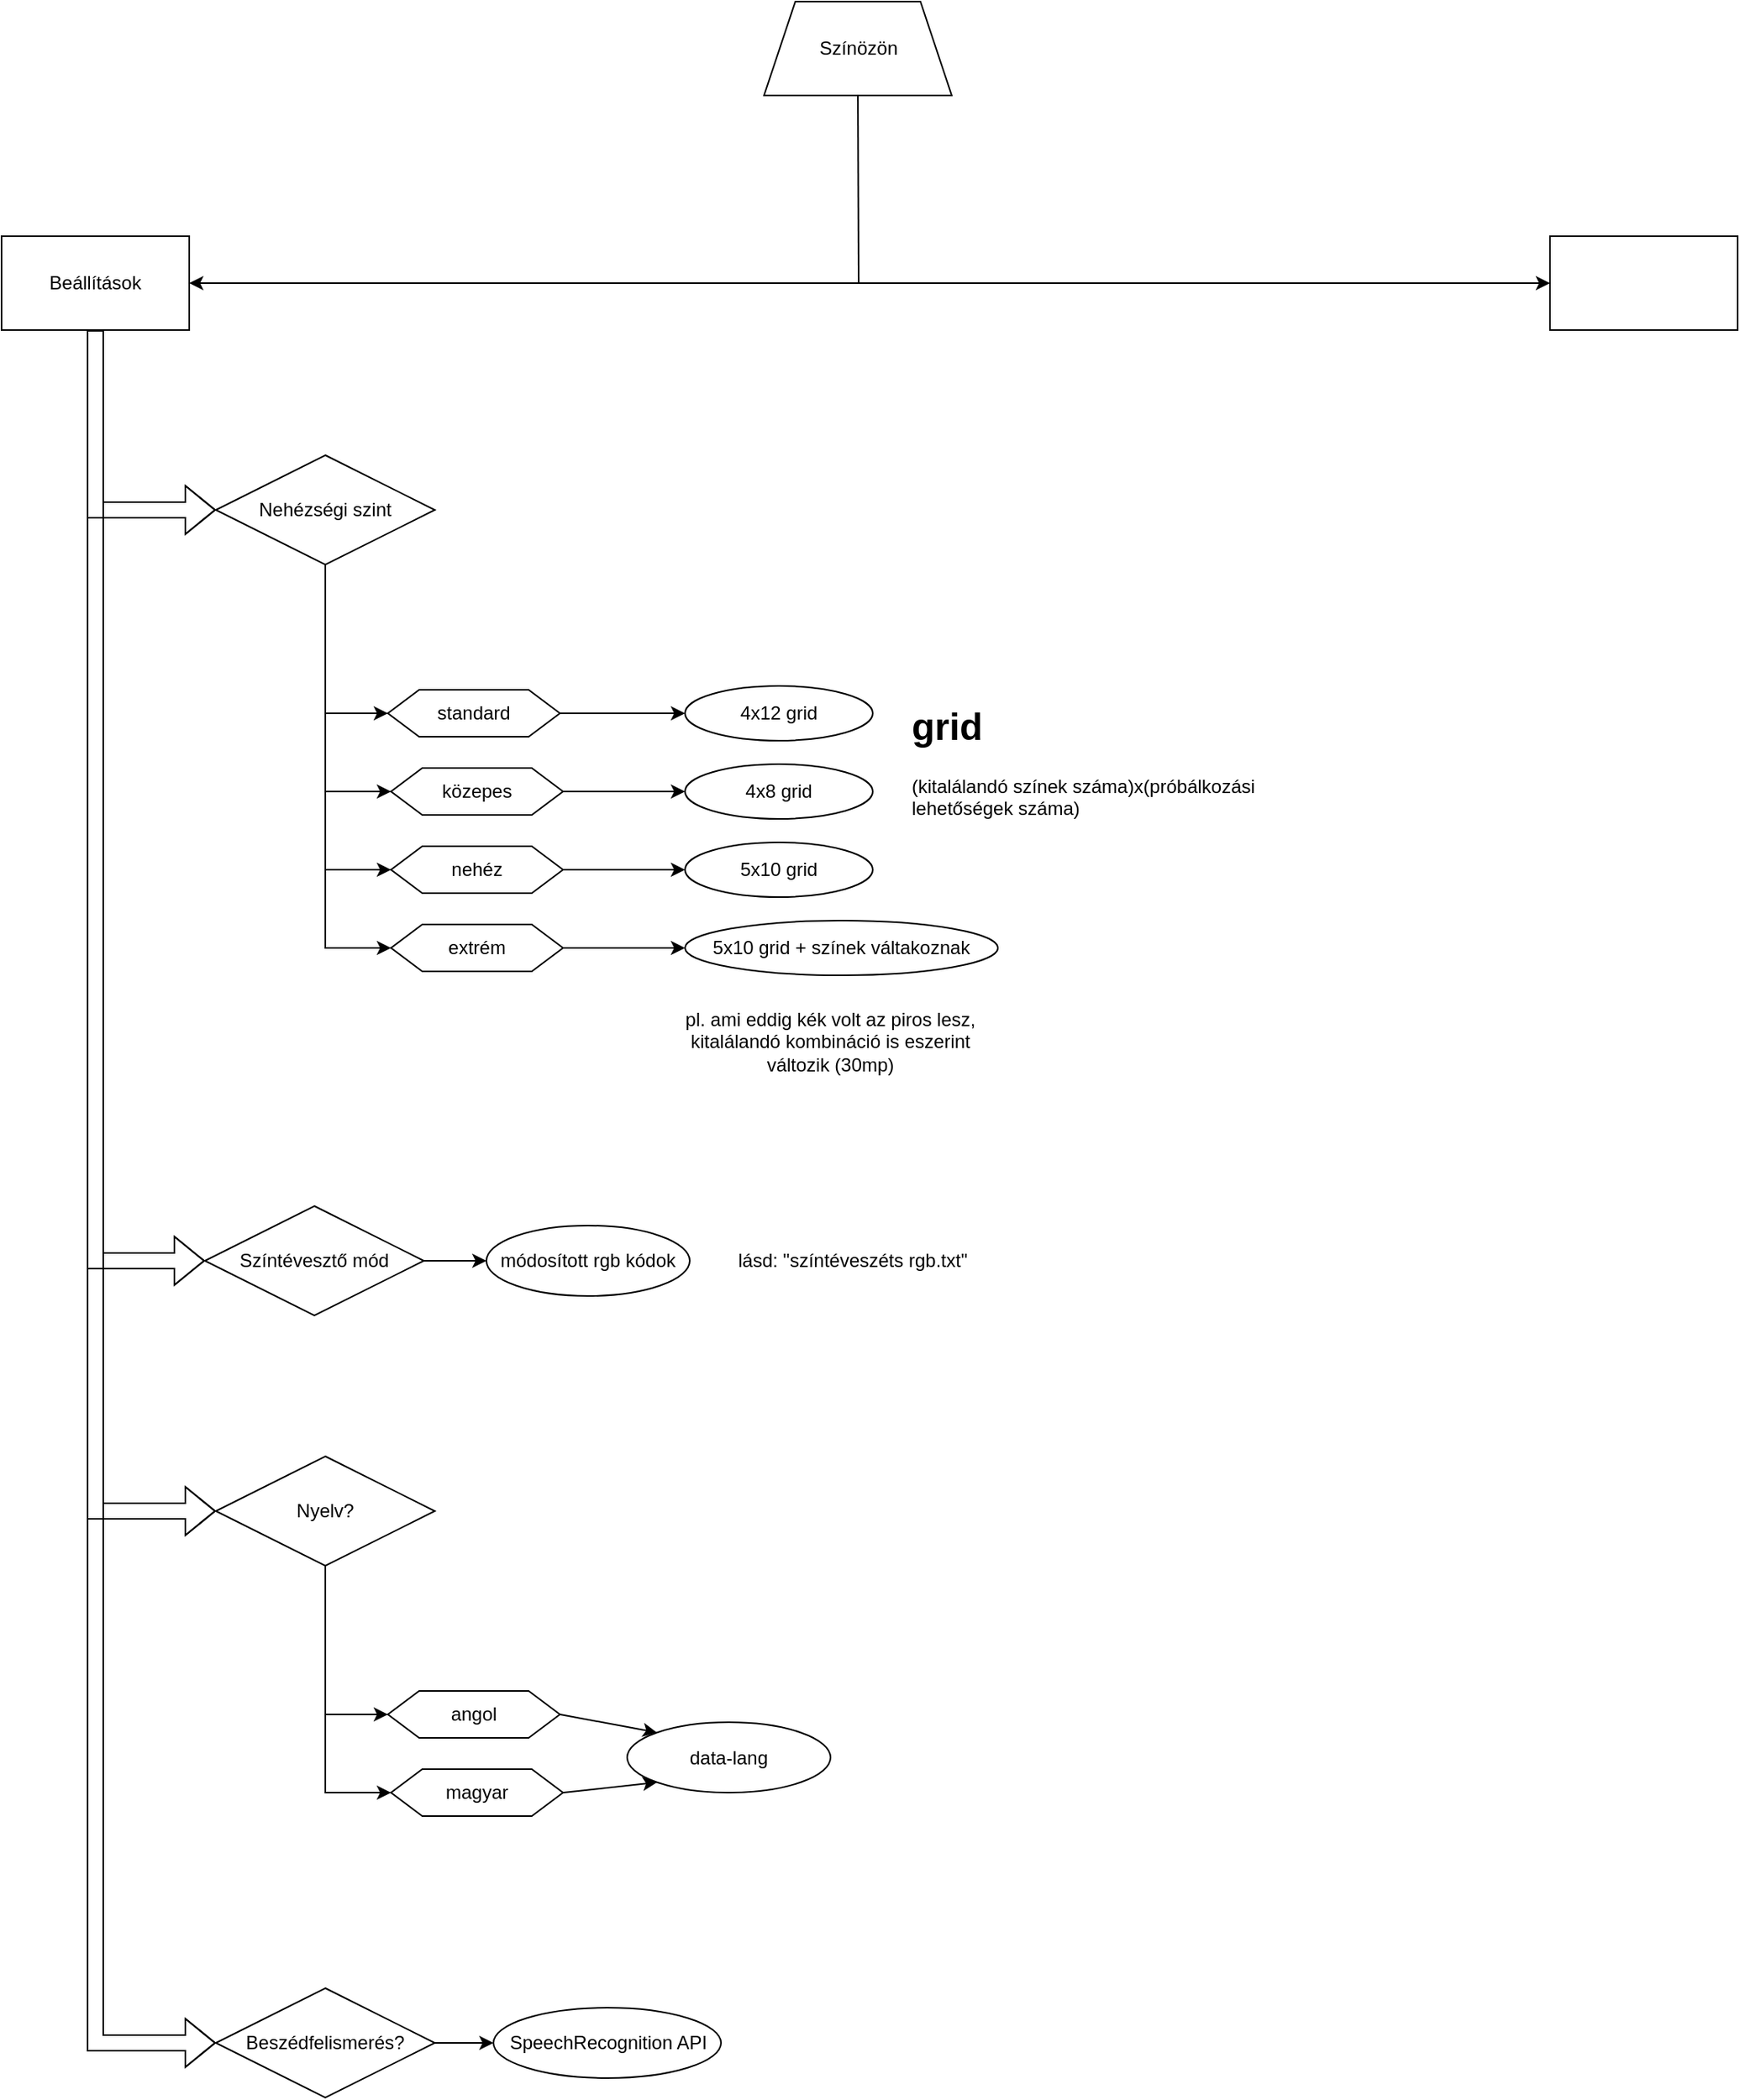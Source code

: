 <mxfile version="24.8.9">
  <diagram id="C5RBs43oDa-KdzZeNtuy" name="Page-1">
    <mxGraphModel dx="2368" dy="861" grid="1" gridSize="10" guides="1" tooltips="1" connect="1" arrows="1" fold="1" page="1" pageScale="1" pageWidth="827" pageHeight="1169" math="0" shadow="0">
      <root>
        <mxCell id="WIyWlLk6GJQsqaUBKTNV-0" />
        <mxCell id="WIyWlLk6GJQsqaUBKTNV-1" parent="WIyWlLk6GJQsqaUBKTNV-0" />
        <mxCell id="AWrgmrOuO5pUWe4rCcrW-7" value="Beállítások" style="rounded=0;whiteSpace=wrap;html=1;" vertex="1" parent="WIyWlLk6GJQsqaUBKTNV-1">
          <mxGeometry x="-750" y="230" width="120" height="60" as="geometry" />
        </mxCell>
        <mxCell id="AWrgmrOuO5pUWe4rCcrW-8" value="" style="rounded=0;whiteSpace=wrap;html=1;" vertex="1" parent="WIyWlLk6GJQsqaUBKTNV-1">
          <mxGeometry x="240" y="230" width="120" height="60" as="geometry" />
        </mxCell>
        <mxCell id="AWrgmrOuO5pUWe4rCcrW-11" value="" style="endArrow=classic;startArrow=classic;html=1;rounded=0;entryX=0;entryY=0.5;entryDx=0;entryDy=0;exitX=1;exitY=0.5;exitDx=0;exitDy=0;" edge="1" parent="WIyWlLk6GJQsqaUBKTNV-1" source="AWrgmrOuO5pUWe4rCcrW-7" target="AWrgmrOuO5pUWe4rCcrW-8">
          <mxGeometry width="50" height="50" relative="1" as="geometry">
            <mxPoint x="-590" y="285" as="sourcePoint" />
            <mxPoint x="-540" y="235" as="targetPoint" />
            <Array as="points">
              <mxPoint x="-200" y="260" />
            </Array>
          </mxGeometry>
        </mxCell>
        <mxCell id="AWrgmrOuO5pUWe4rCcrW-12" value="Nehézségi szint" style="rhombus;whiteSpace=wrap;html=1;" vertex="1" parent="WIyWlLk6GJQsqaUBKTNV-1">
          <mxGeometry x="-613" y="370" width="140" height="70" as="geometry" />
        </mxCell>
        <mxCell id="AWrgmrOuO5pUWe4rCcrW-15" value="Színtévesztő mód" style="rhombus;whiteSpace=wrap;html=1;" vertex="1" parent="WIyWlLk6GJQsqaUBKTNV-1">
          <mxGeometry x="-620" y="850" width="140" height="70" as="geometry" />
        </mxCell>
        <mxCell id="AWrgmrOuO5pUWe4rCcrW-17" value="" style="endArrow=classic;html=1;rounded=0;exitX=1;exitY=0.5;exitDx=0;exitDy=0;entryX=0;entryY=0.5;entryDx=0;entryDy=0;" edge="1" parent="WIyWlLk6GJQsqaUBKTNV-1" source="AWrgmrOuO5pUWe4rCcrW-15" target="AWrgmrOuO5pUWe4rCcrW-19">
          <mxGeometry width="50" height="50" relative="1" as="geometry">
            <mxPoint x="-440" y="890" as="sourcePoint" />
            <mxPoint x="-420" y="885" as="targetPoint" />
          </mxGeometry>
        </mxCell>
        <mxCell id="AWrgmrOuO5pUWe4rCcrW-18" value="Színözön" style="shape=trapezoid;perimeter=trapezoidPerimeter;whiteSpace=wrap;html=1;fixedSize=1;" vertex="1" parent="WIyWlLk6GJQsqaUBKTNV-1">
          <mxGeometry x="-262.5" y="80" width="120" height="60" as="geometry" />
        </mxCell>
        <mxCell id="AWrgmrOuO5pUWe4rCcrW-19" value="módosított rgb kódok" style="ellipse;whiteSpace=wrap;html=1;" vertex="1" parent="WIyWlLk6GJQsqaUBKTNV-1">
          <mxGeometry x="-440" y="862.5" width="130" height="45" as="geometry" />
        </mxCell>
        <mxCell id="AWrgmrOuO5pUWe4rCcrW-23" value="lásd: &quot;színtéveszéts rgb.txt&quot;" style="text;strokeColor=none;fillColor=none;align=left;verticalAlign=middle;spacingLeft=4;spacingRight=4;overflow=hidden;points=[[0,0.5],[1,0.5]];portConstraint=eastwest;rotatable=0;whiteSpace=wrap;html=1;" vertex="1" parent="WIyWlLk6GJQsqaUBKTNV-1">
          <mxGeometry x="-285" y="870" width="165" height="30" as="geometry" />
        </mxCell>
        <mxCell id="AWrgmrOuO5pUWe4rCcrW-24" value="data-lang" style="ellipse;whiteSpace=wrap;html=1;" vertex="1" parent="WIyWlLk6GJQsqaUBKTNV-1">
          <mxGeometry x="-350" y="1180" width="130" height="45" as="geometry" />
        </mxCell>
        <mxCell id="AWrgmrOuO5pUWe4rCcrW-28" value="standard" style="shape=hexagon;perimeter=hexagonPerimeter2;whiteSpace=wrap;html=1;fixedSize=1;" vertex="1" parent="WIyWlLk6GJQsqaUBKTNV-1">
          <mxGeometry x="-503" y="520" width="110" height="30" as="geometry" />
        </mxCell>
        <mxCell id="AWrgmrOuO5pUWe4rCcrW-29" value="közepes" style="shape=hexagon;perimeter=hexagonPerimeter2;whiteSpace=wrap;html=1;fixedSize=1;" vertex="1" parent="WIyWlLk6GJQsqaUBKTNV-1">
          <mxGeometry x="-501" y="570" width="110" height="30" as="geometry" />
        </mxCell>
        <mxCell id="AWrgmrOuO5pUWe4rCcrW-30" value="nehéz" style="shape=hexagon;perimeter=hexagonPerimeter2;whiteSpace=wrap;html=1;fixedSize=1;" vertex="1" parent="WIyWlLk6GJQsqaUBKTNV-1">
          <mxGeometry x="-501" y="620" width="110" height="30" as="geometry" />
        </mxCell>
        <mxCell id="AWrgmrOuO5pUWe4rCcrW-32" value="extrém" style="shape=hexagon;perimeter=hexagonPerimeter2;whiteSpace=wrap;html=1;fixedSize=1;" vertex="1" parent="WIyWlLk6GJQsqaUBKTNV-1">
          <mxGeometry x="-501" y="670" width="110" height="30" as="geometry" />
        </mxCell>
        <mxCell id="AWrgmrOuO5pUWe4rCcrW-33" value="" style="endArrow=classic;html=1;rounded=0;entryX=0;entryY=0.5;entryDx=0;entryDy=0;" edge="1" parent="WIyWlLk6GJQsqaUBKTNV-1" target="AWrgmrOuO5pUWe4rCcrW-28">
          <mxGeometry width="50" height="50" relative="1" as="geometry">
            <mxPoint x="-543" y="440" as="sourcePoint" />
            <mxPoint x="-488" y="490" as="targetPoint" />
            <Array as="points">
              <mxPoint x="-543" y="535" />
            </Array>
          </mxGeometry>
        </mxCell>
        <mxCell id="AWrgmrOuO5pUWe4rCcrW-35" value="" style="endArrow=classic;html=1;rounded=0;entryX=0;entryY=0.5;entryDx=0;entryDy=0;" edge="1" parent="WIyWlLk6GJQsqaUBKTNV-1" target="AWrgmrOuO5pUWe4rCcrW-29">
          <mxGeometry width="50" height="50" relative="1" as="geometry">
            <mxPoint x="-543" y="440" as="sourcePoint" />
            <mxPoint x="-421" y="510" as="targetPoint" />
            <Array as="points">
              <mxPoint x="-543" y="585" />
            </Array>
          </mxGeometry>
        </mxCell>
        <mxCell id="AWrgmrOuO5pUWe4rCcrW-36" value="" style="endArrow=classic;html=1;rounded=0;exitX=0.5;exitY=1;exitDx=0;exitDy=0;entryX=0;entryY=0.5;entryDx=0;entryDy=0;" edge="1" parent="WIyWlLk6GJQsqaUBKTNV-1" source="AWrgmrOuO5pUWe4rCcrW-12" target="AWrgmrOuO5pUWe4rCcrW-30">
          <mxGeometry width="50" height="50" relative="1" as="geometry">
            <mxPoint x="-473" y="445" as="sourcePoint" />
            <mxPoint x="-435.5" y="530" as="targetPoint" />
            <Array as="points">
              <mxPoint x="-543" y="635" />
            </Array>
          </mxGeometry>
        </mxCell>
        <mxCell id="AWrgmrOuO5pUWe4rCcrW-37" value="" style="endArrow=classic;html=1;rounded=0;exitX=0.5;exitY=1;exitDx=0;exitDy=0;entryX=0;entryY=0.5;entryDx=0;entryDy=0;" edge="1" parent="WIyWlLk6GJQsqaUBKTNV-1" source="AWrgmrOuO5pUWe4rCcrW-12" target="AWrgmrOuO5pUWe4rCcrW-32">
          <mxGeometry width="50" height="50" relative="1" as="geometry">
            <mxPoint x="-473" y="445" as="sourcePoint" />
            <mxPoint x="-461" y="590" as="targetPoint" />
            <Array as="points">
              <mxPoint x="-543" y="685" />
            </Array>
          </mxGeometry>
        </mxCell>
        <mxCell id="AWrgmrOuO5pUWe4rCcrW-38" value="" style="endArrow=classic;html=1;rounded=0;exitX=1;exitY=0.5;exitDx=0;exitDy=0;entryX=0;entryY=0.5;entryDx=0;entryDy=0;" edge="1" parent="WIyWlLk6GJQsqaUBKTNV-1" source="AWrgmrOuO5pUWe4rCcrW-28" target="AWrgmrOuO5pUWe4rCcrW-39">
          <mxGeometry width="50" height="50" relative="1" as="geometry">
            <mxPoint x="-283" y="460" as="sourcePoint" />
            <mxPoint x="-243" y="445" as="targetPoint" />
          </mxGeometry>
        </mxCell>
        <mxCell id="AWrgmrOuO5pUWe4rCcrW-39" value="4x12 grid" style="ellipse;whiteSpace=wrap;html=1;" vertex="1" parent="WIyWlLk6GJQsqaUBKTNV-1">
          <mxGeometry x="-313" y="517.5" width="120" height="35" as="geometry" />
        </mxCell>
        <mxCell id="AWrgmrOuO5pUWe4rCcrW-40" value="" style="endArrow=classic;html=1;rounded=0;exitX=1;exitY=0.5;exitDx=0;exitDy=0;entryX=0;entryY=0.5;entryDx=0;entryDy=0;" edge="1" parent="WIyWlLk6GJQsqaUBKTNV-1" target="AWrgmrOuO5pUWe4rCcrW-41" source="AWrgmrOuO5pUWe4rCcrW-29">
          <mxGeometry width="50" height="50" relative="1" as="geometry">
            <mxPoint x="-393" y="575" as="sourcePoint" />
            <mxPoint x="-243" y="497.5" as="targetPoint" />
          </mxGeometry>
        </mxCell>
        <mxCell id="AWrgmrOuO5pUWe4rCcrW-41" value="4x8 grid" style="ellipse;whiteSpace=wrap;html=1;" vertex="1" parent="WIyWlLk6GJQsqaUBKTNV-1">
          <mxGeometry x="-313" y="567.5" width="120" height="35" as="geometry" />
        </mxCell>
        <mxCell id="AWrgmrOuO5pUWe4rCcrW-42" value="" style="endArrow=classic;html=1;rounded=0;exitX=1;exitY=0.5;exitDx=0;exitDy=0;entryX=0;entryY=0.5;entryDx=0;entryDy=0;" edge="1" parent="WIyWlLk6GJQsqaUBKTNV-1" source="AWrgmrOuO5pUWe4rCcrW-30" target="AWrgmrOuO5pUWe4rCcrW-43">
          <mxGeometry width="50" height="50" relative="1" as="geometry">
            <mxPoint x="-323" y="675" as="sourcePoint" />
            <mxPoint x="-313" y="635" as="targetPoint" />
          </mxGeometry>
        </mxCell>
        <mxCell id="AWrgmrOuO5pUWe4rCcrW-43" value="5x10 grid" style="ellipse;whiteSpace=wrap;html=1;" vertex="1" parent="WIyWlLk6GJQsqaUBKTNV-1">
          <mxGeometry x="-313" y="617.5" width="120" height="35" as="geometry" />
        </mxCell>
        <mxCell id="AWrgmrOuO5pUWe4rCcrW-44" value="5x10 grid + színek váltakoznak" style="ellipse;whiteSpace=wrap;html=1;" vertex="1" parent="WIyWlLk6GJQsqaUBKTNV-1">
          <mxGeometry x="-313" y="667.5" width="200" height="35" as="geometry" />
        </mxCell>
        <mxCell id="AWrgmrOuO5pUWe4rCcrW-45" value="" style="endArrow=classic;html=1;rounded=0;exitX=1;exitY=0.5;exitDx=0;exitDy=0;entryX=0;entryY=0.5;entryDx=0;entryDy=0;" edge="1" parent="WIyWlLk6GJQsqaUBKTNV-1" source="AWrgmrOuO5pUWe4rCcrW-32" target="AWrgmrOuO5pUWe4rCcrW-44">
          <mxGeometry width="50" height="50" relative="1" as="geometry">
            <mxPoint x="-293" y="680" as="sourcePoint" />
            <mxPoint x="-243" y="630" as="targetPoint" />
          </mxGeometry>
        </mxCell>
        <mxCell id="AWrgmrOuO5pUWe4rCcrW-47" value="&lt;div&gt;&lt;span style=&quot;background-color: initial;&quot;&gt;pl. ami eddig kék volt az piros lesz, kitalálandó kombináció is eszerint változik (30mp)&lt;/span&gt;&lt;/div&gt;" style="text;html=1;align=center;verticalAlign=middle;whiteSpace=wrap;rounded=0;" vertex="1" parent="WIyWlLk6GJQsqaUBKTNV-1">
          <mxGeometry x="-320" y="730" width="200" height="30" as="geometry" />
        </mxCell>
        <mxCell id="AWrgmrOuO5pUWe4rCcrW-49" value="&lt;h1 style=&quot;margin-top: 0px;&quot;&gt;grid&lt;/h1&gt;&lt;p&gt;(kitalálandó színek száma)x(próbálkozási lehetőségek száma)&lt;/p&gt;" style="text;html=1;whiteSpace=wrap;overflow=hidden;rounded=0;" vertex="1" parent="WIyWlLk6GJQsqaUBKTNV-1">
          <mxGeometry x="-170" y="522.5" width="250" height="80" as="geometry" />
        </mxCell>
        <mxCell id="AWrgmrOuO5pUWe4rCcrW-50" value="Beszédfelismerés?" style="rhombus;whiteSpace=wrap;html=1;" vertex="1" parent="WIyWlLk6GJQsqaUBKTNV-1">
          <mxGeometry x="-613" y="1350" width="140" height="70" as="geometry" />
        </mxCell>
        <mxCell id="AWrgmrOuO5pUWe4rCcrW-51" value="" style="endArrow=classic;html=1;rounded=0;exitX=1;exitY=0.5;exitDx=0;exitDy=0;entryX=0;entryY=0.5;entryDx=0;entryDy=0;" edge="1" parent="WIyWlLk6GJQsqaUBKTNV-1" source="AWrgmrOuO5pUWe4rCcrW-50" target="AWrgmrOuO5pUWe4rCcrW-52">
          <mxGeometry width="50" height="50" relative="1" as="geometry">
            <mxPoint x="-280" y="1260" as="sourcePoint" />
            <mxPoint x="-230" y="1210" as="targetPoint" />
          </mxGeometry>
        </mxCell>
        <mxCell id="AWrgmrOuO5pUWe4rCcrW-52" value="SpeechRecognition API" style="ellipse;whiteSpace=wrap;html=1;" vertex="1" parent="WIyWlLk6GJQsqaUBKTNV-1">
          <mxGeometry x="-435.5" y="1362.5" width="145.5" height="45" as="geometry" />
        </mxCell>
        <mxCell id="AWrgmrOuO5pUWe4rCcrW-58" value="Nyelv?" style="rhombus;whiteSpace=wrap;html=1;" vertex="1" parent="WIyWlLk6GJQsqaUBKTNV-1">
          <mxGeometry x="-613" y="1010" width="140" height="70" as="geometry" />
        </mxCell>
        <mxCell id="AWrgmrOuO5pUWe4rCcrW-59" value="angol" style="shape=hexagon;perimeter=hexagonPerimeter2;whiteSpace=wrap;html=1;fixedSize=1;" vertex="1" parent="WIyWlLk6GJQsqaUBKTNV-1">
          <mxGeometry x="-503" y="1160" width="110" height="30" as="geometry" />
        </mxCell>
        <mxCell id="AWrgmrOuO5pUWe4rCcrW-60" value="magyar" style="shape=hexagon;perimeter=hexagonPerimeter2;whiteSpace=wrap;html=1;fixedSize=1;" vertex="1" parent="WIyWlLk6GJQsqaUBKTNV-1">
          <mxGeometry x="-501" y="1210" width="110" height="30" as="geometry" />
        </mxCell>
        <mxCell id="AWrgmrOuO5pUWe4rCcrW-61" value="" style="endArrow=classic;html=1;rounded=0;exitX=0.5;exitY=1;exitDx=0;exitDy=0;entryX=0;entryY=0.5;entryDx=0;entryDy=0;" edge="1" parent="WIyWlLk6GJQsqaUBKTNV-1" source="AWrgmrOuO5pUWe4rCcrW-58" target="AWrgmrOuO5pUWe4rCcrW-59">
          <mxGeometry width="50" height="50" relative="1" as="geometry">
            <mxPoint x="-773" y="1060" as="sourcePoint" />
            <mxPoint x="-723" y="1010" as="targetPoint" />
            <Array as="points">
              <mxPoint x="-543" y="1175" />
            </Array>
          </mxGeometry>
        </mxCell>
        <mxCell id="AWrgmrOuO5pUWe4rCcrW-62" value="" style="endArrow=classic;html=1;rounded=0;exitX=0.5;exitY=1;exitDx=0;exitDy=0;entryX=0;entryY=0.5;entryDx=0;entryDy=0;" edge="1" parent="WIyWlLk6GJQsqaUBKTNV-1" source="AWrgmrOuO5pUWe4rCcrW-58" target="AWrgmrOuO5pUWe4rCcrW-60">
          <mxGeometry width="50" height="50" relative="1" as="geometry">
            <mxPoint x="-533" y="1090" as="sourcePoint" />
            <mxPoint x="-493" y="1185" as="targetPoint" />
            <Array as="points">
              <mxPoint x="-543" y="1225" />
            </Array>
          </mxGeometry>
        </mxCell>
        <mxCell id="AWrgmrOuO5pUWe4rCcrW-63" value="" style="endArrow=classic;html=1;rounded=0;exitX=1;exitY=0.5;exitDx=0;exitDy=0;entryX=0;entryY=0;entryDx=0;entryDy=0;" edge="1" parent="WIyWlLk6GJQsqaUBKTNV-1" source="AWrgmrOuO5pUWe4rCcrW-59" target="AWrgmrOuO5pUWe4rCcrW-24">
          <mxGeometry width="50" height="50" relative="1" as="geometry">
            <mxPoint x="-350" y="1020" as="sourcePoint" />
            <mxPoint x="-300" y="970" as="targetPoint" />
          </mxGeometry>
        </mxCell>
        <mxCell id="AWrgmrOuO5pUWe4rCcrW-64" value="" style="endArrow=classic;html=1;rounded=0;exitX=1;exitY=0.5;exitDx=0;exitDy=0;entryX=0;entryY=1;entryDx=0;entryDy=0;" edge="1" parent="WIyWlLk6GJQsqaUBKTNV-1" source="AWrgmrOuO5pUWe4rCcrW-60" target="AWrgmrOuO5pUWe4rCcrW-24">
          <mxGeometry width="50" height="50" relative="1" as="geometry">
            <mxPoint x="-350" y="1020" as="sourcePoint" />
            <mxPoint x="-300" y="970" as="targetPoint" />
          </mxGeometry>
        </mxCell>
        <mxCell id="AWrgmrOuO5pUWe4rCcrW-71" value="" style="shape=flexArrow;endArrow=classic;html=1;rounded=0;exitX=0.5;exitY=1;exitDx=0;exitDy=0;entryX=0;entryY=0.5;entryDx=0;entryDy=0;" edge="1" parent="WIyWlLk6GJQsqaUBKTNV-1" source="AWrgmrOuO5pUWe4rCcrW-7" target="AWrgmrOuO5pUWe4rCcrW-50">
          <mxGeometry width="50" height="50" relative="1" as="geometry">
            <mxPoint x="-460" y="1310" as="sourcePoint" />
            <mxPoint x="-410" y="1260" as="targetPoint" />
            <Array as="points">
              <mxPoint x="-690" y="1385" />
            </Array>
          </mxGeometry>
        </mxCell>
        <mxCell id="AWrgmrOuO5pUWe4rCcrW-75" value="" style="shape=flexArrow;endArrow=classic;html=1;rounded=0;entryX=0;entryY=0.5;entryDx=0;entryDy=0;" edge="1" parent="WIyWlLk6GJQsqaUBKTNV-1" target="AWrgmrOuO5pUWe4rCcrW-58">
          <mxGeometry width="50" height="50" relative="1" as="geometry">
            <mxPoint x="-690" y="290" as="sourcePoint" />
            <mxPoint x="-603" y="1395" as="targetPoint" />
            <Array as="points">
              <mxPoint x="-690" y="1045" />
            </Array>
          </mxGeometry>
        </mxCell>
        <mxCell id="AWrgmrOuO5pUWe4rCcrW-76" value="" style="shape=flexArrow;endArrow=classic;html=1;rounded=0;entryX=0;entryY=0.5;entryDx=0;entryDy=0;" edge="1" parent="WIyWlLk6GJQsqaUBKTNV-1" target="AWrgmrOuO5pUWe4rCcrW-15">
          <mxGeometry width="50" height="50" relative="1" as="geometry">
            <mxPoint x="-690" y="290" as="sourcePoint" />
            <mxPoint x="-603" y="1055" as="targetPoint" />
            <Array as="points">
              <mxPoint x="-690" y="885" />
            </Array>
          </mxGeometry>
        </mxCell>
        <mxCell id="AWrgmrOuO5pUWe4rCcrW-77" value="" style="shape=flexArrow;endArrow=classic;html=1;rounded=0;exitX=0.5;exitY=1;exitDx=0;exitDy=0;entryX=0;entryY=0.5;entryDx=0;entryDy=0;" edge="1" parent="WIyWlLk6GJQsqaUBKTNV-1" source="AWrgmrOuO5pUWe4rCcrW-7" target="AWrgmrOuO5pUWe4rCcrW-12">
          <mxGeometry width="50" height="50" relative="1" as="geometry">
            <mxPoint x="-620" y="430" as="sourcePoint" />
            <mxPoint x="-570" y="380" as="targetPoint" />
            <Array as="points">
              <mxPoint x="-690" y="405" />
            </Array>
          </mxGeometry>
        </mxCell>
        <mxCell id="AWrgmrOuO5pUWe4rCcrW-79" value="" style="endArrow=none;html=1;rounded=0;exitX=0.5;exitY=1;exitDx=0;exitDy=0;" edge="1" parent="WIyWlLk6GJQsqaUBKTNV-1" source="AWrgmrOuO5pUWe4rCcrW-18">
          <mxGeometry width="50" height="50" relative="1" as="geometry">
            <mxPoint x="-260" y="370" as="sourcePoint" />
            <mxPoint x="-202" y="260" as="targetPoint" />
          </mxGeometry>
        </mxCell>
      </root>
    </mxGraphModel>
  </diagram>
</mxfile>
